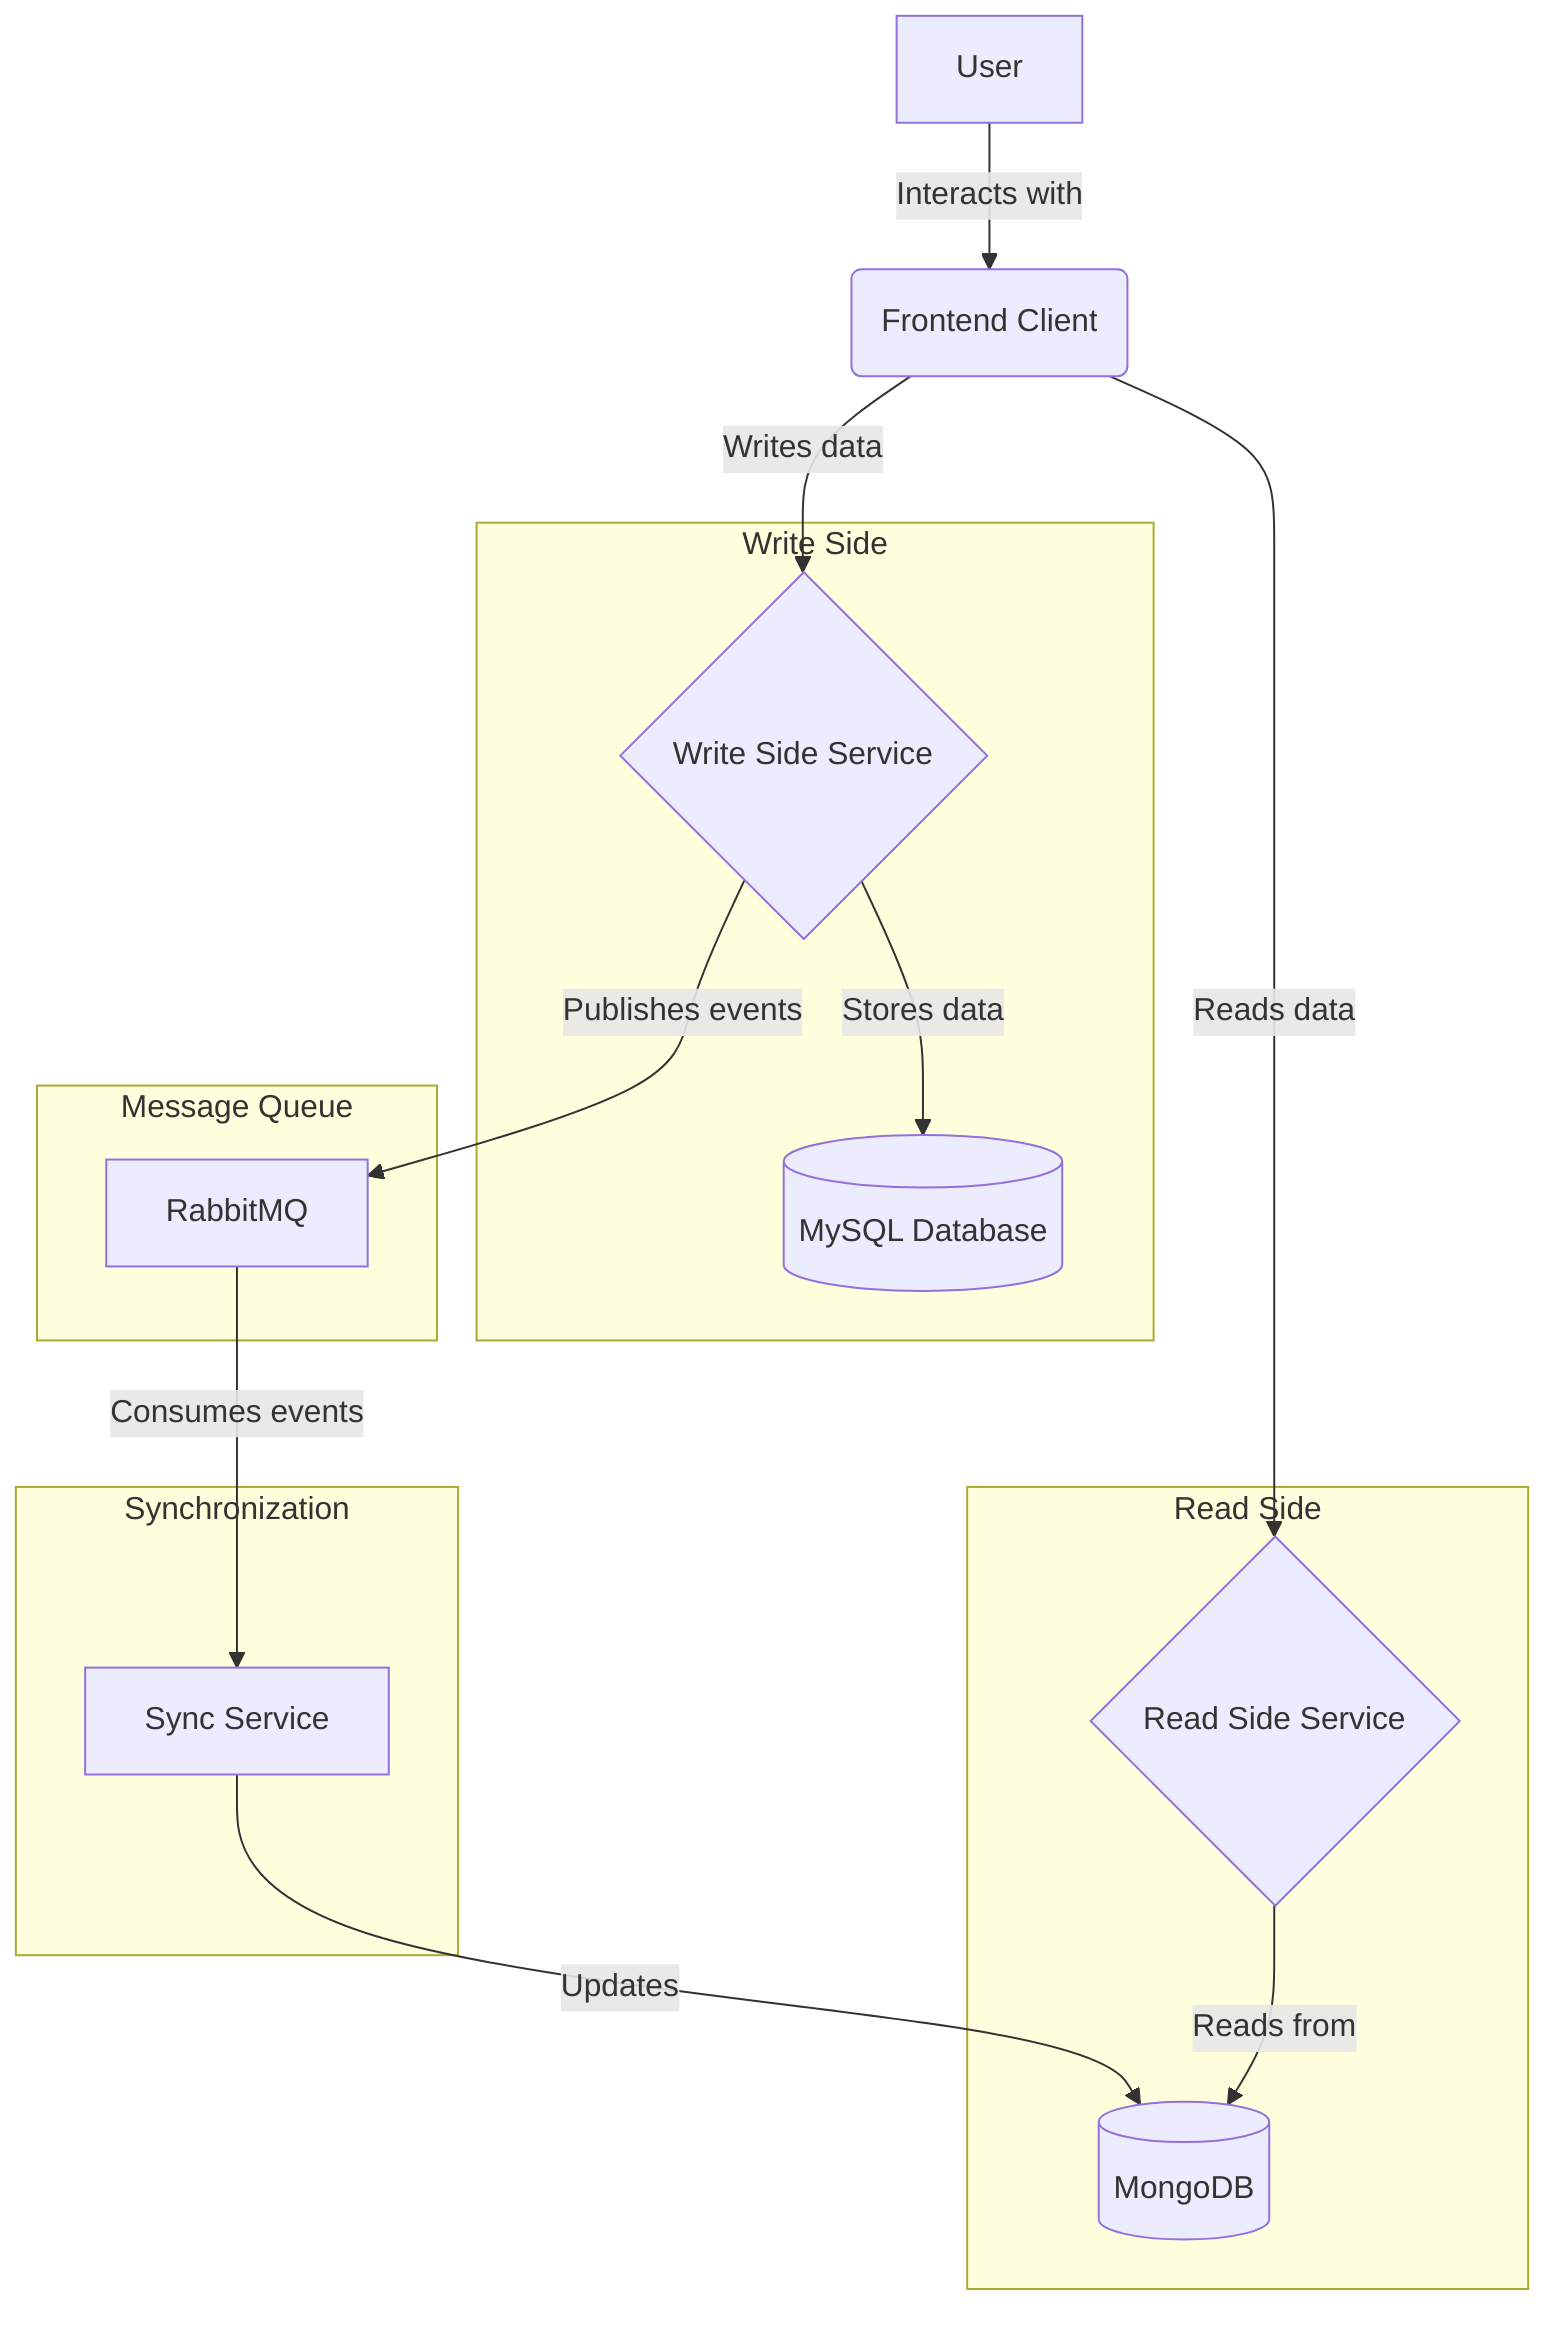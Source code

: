 graph TD
    A[User] -->|Interacts with| B(Frontend Client)
    B -->|Writes data| C{Write Side Service}
    B -->|Reads data| D{Read Side Service}
    
    C -->|Stores data| E[(MySQL Database)]
    C -->|Publishes events| F[RabbitMQ]
    
    F -->|Consumes events| G[Sync Service]
    G -->|Updates| H[(MongoDB)]
    
    D -->|Reads from| H
    
    subgraph Write Side
    C
    E
    end
    
    subgraph Read Side
    D
    H
    end
    
    subgraph Message Queue
    F
    end
    
    subgraph Synchronization
    G
    end
